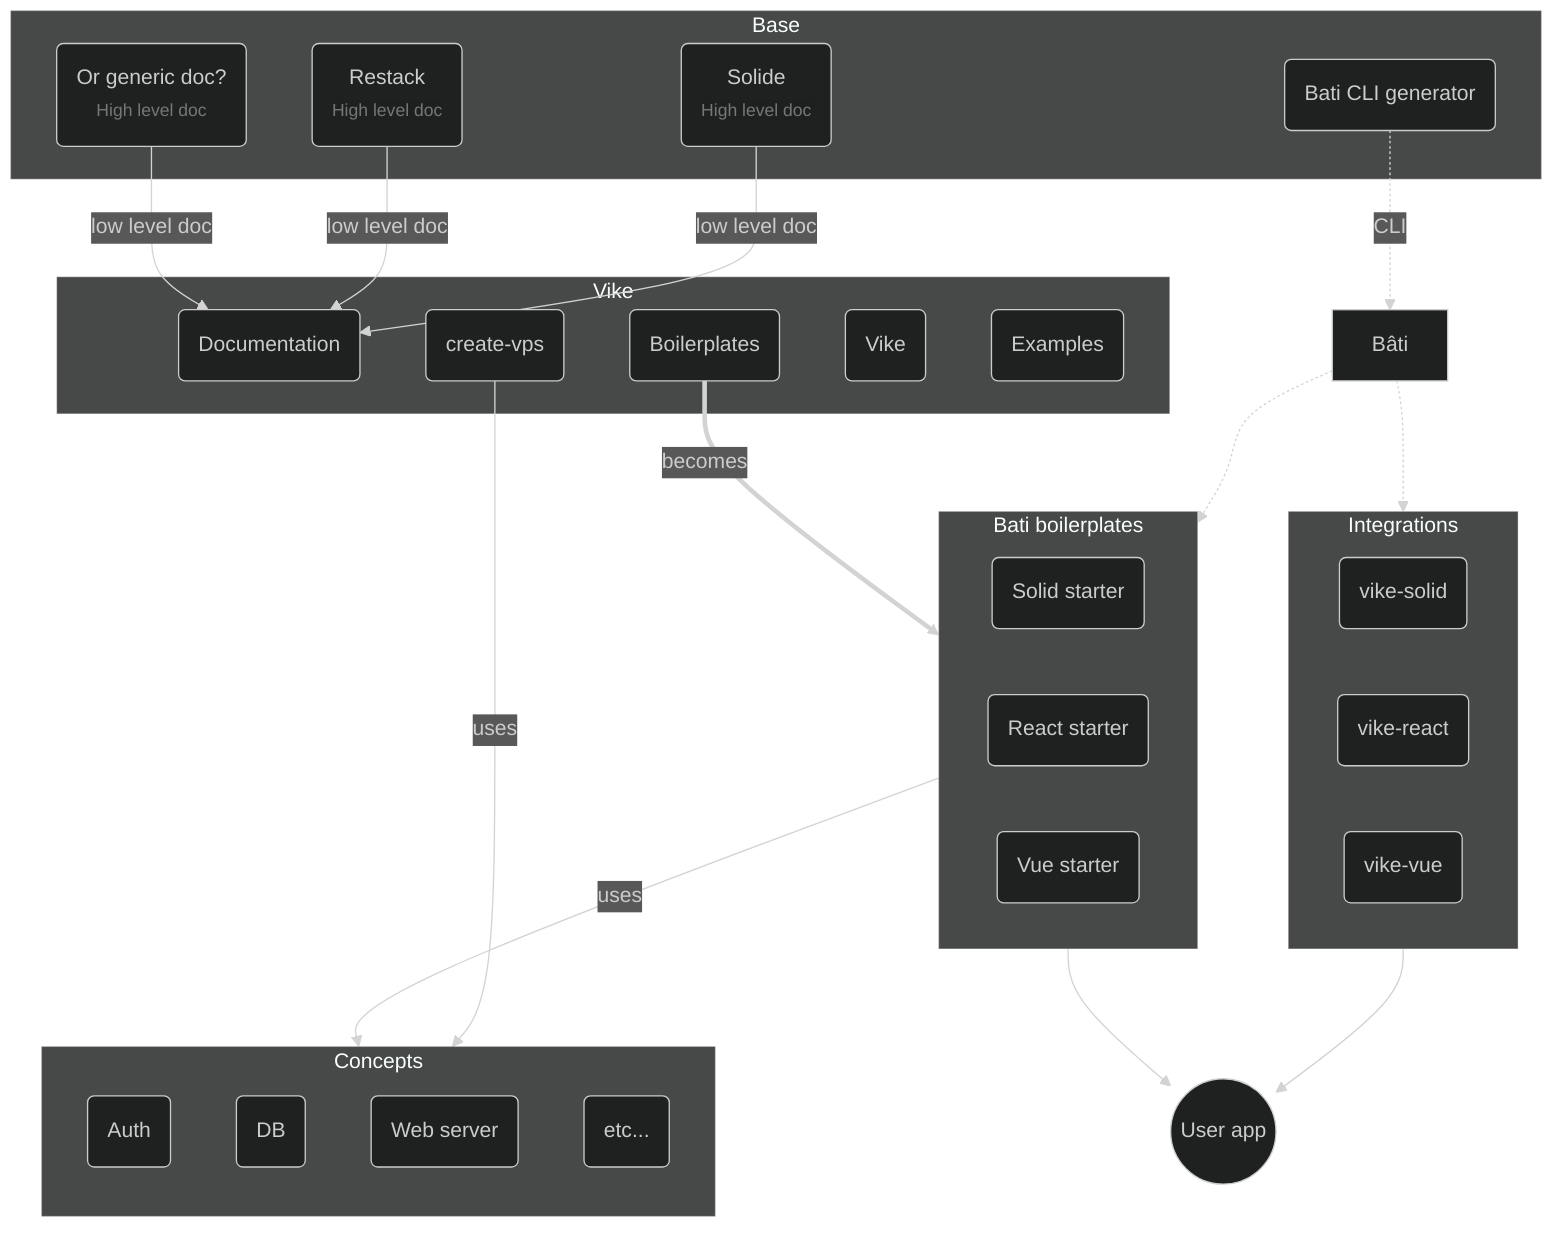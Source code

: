 %%{
  init: {
    "theme": "dark"
  }
}%%

flowchart TB
    Base_Solide -- low level doc --> Vike_doc
    Base_Restack -- low level doc --> Vike_doc
    Base_generic -- low level doc --> Vike_doc
    Base_bati_CLI -. CLI .-> Bati
    Bati -.-> Boilerplates
    Bati -.-> Integrations
    Vike_boilerplates == becomes ==> Boilerplates
    Vike_create -- uses --> Concepts
    Boilerplates -- uses --> Concepts
    Integrations --> Final
    Boilerplates --> Final

    Bati["Bâti"]

    Final(("User app"))

    subgraph Base
        Base_bati_CLI("
            Bati CLI generator
        ")
        Base_Solide("
            Solide
            <small style='opacity: 0.5'>High level doc</small>
        ")
        Base_Restack("
            Restack
            <small style='opacity: 0.5'>High level doc</small>
        ")
        Base_generic("
            Or generic doc?
            <small style='opacity: 0.5'>High level doc</small>
        ")
    end

    subgraph Vike
        Vike_lib("Vike")
        Vike_boilerplates("Boilerplates")
        Vike_doc("Documentation")
        Vike_create("create-vps")
        Vike_examples("Examples")
    end

    subgraph Integrations
        Starters_solid("vike-solid")
        Starters_react("vike-react")
        Starters_vue("vike-vue")
    end

    subgraph Boilerplates["Bati boilerplates"]
        Boilerplates_solid("Solid starter")
        Boilerplates_react("React starter")
        Boilerplates_vue("Vue starter")
    end

    subgraph Concepts
        direction TB
        Concepts_auth("Auth")
        Concepts_db("DB")
        Concepts_web("Web server")
        Concepts_etc("etc...")
    end